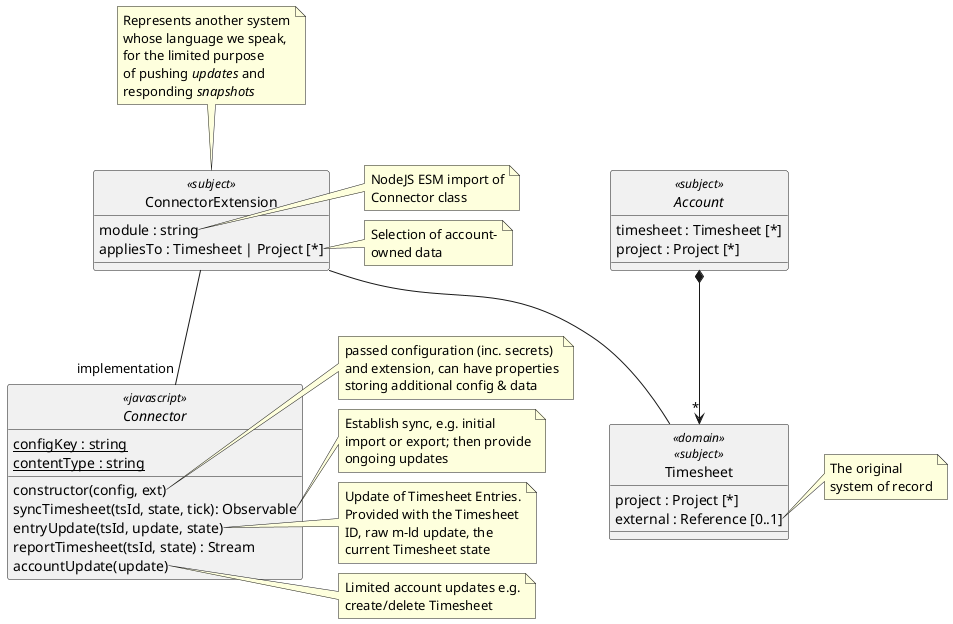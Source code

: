 @startuml
'https://plantuml.com/class-diagram

hide circle
allowmixing

abstract class Account <<subject>> {
  timesheet : Timesheet [*]
  project : Project [*]
}

class Timesheet <<domain>> <<subject>> {
  project : Project [*]
  external : Reference [0..1]
}
note right of Timesheet::external
  The original
  system of record
end note

Account *--> "*" Timesheet

class ConnectorExtension <<subject>> {
  module : string
  appliesTo : Timesheet | Project [*]
}
note top of ConnectorExtension
  Represents another system
  whose language we speak,
  for the limited purpose
  of pushing //updates// and
  responding //snapshots//
end note

note right of ConnectorExtension::module
  NodeJS ESM import of
  Connector class
end note

note right of ConnectorExtension::appliesTo
  Selection of account-
  owned data
end note

ConnectorExtension -- Timesheet

abstract class Connector <<javascript>> {
  {static} configKey : string
  {static} contentType : string
  constructor(config, ext)
  syncTimesheet(tsId, state, tick): Observable
  entryUpdate(tsId, update, state)
  reportTimesheet(tsId, state) : Stream
  accountUpdate(update)
}
note right of Connector::constructor
  passed configuration (inc. secrets)
  and extension, can have properties
  storing additional config & data
end note

note right of Connector::syncTimesheet
  Establish sync, e.g. initial
  import or export; then provide
  ongoing updates
end note

note right of Connector::entryUpdate
  Update of Timesheet Entries.
  Provided with the Timesheet
  ID, raw m-ld update, the
  current Timesheet state
end note

note right of Connector::accountUpdate
  Limited account updates e.g.
  create/delete Timesheet
end note

ConnectorExtension -- "implementation" Connector

@enduml